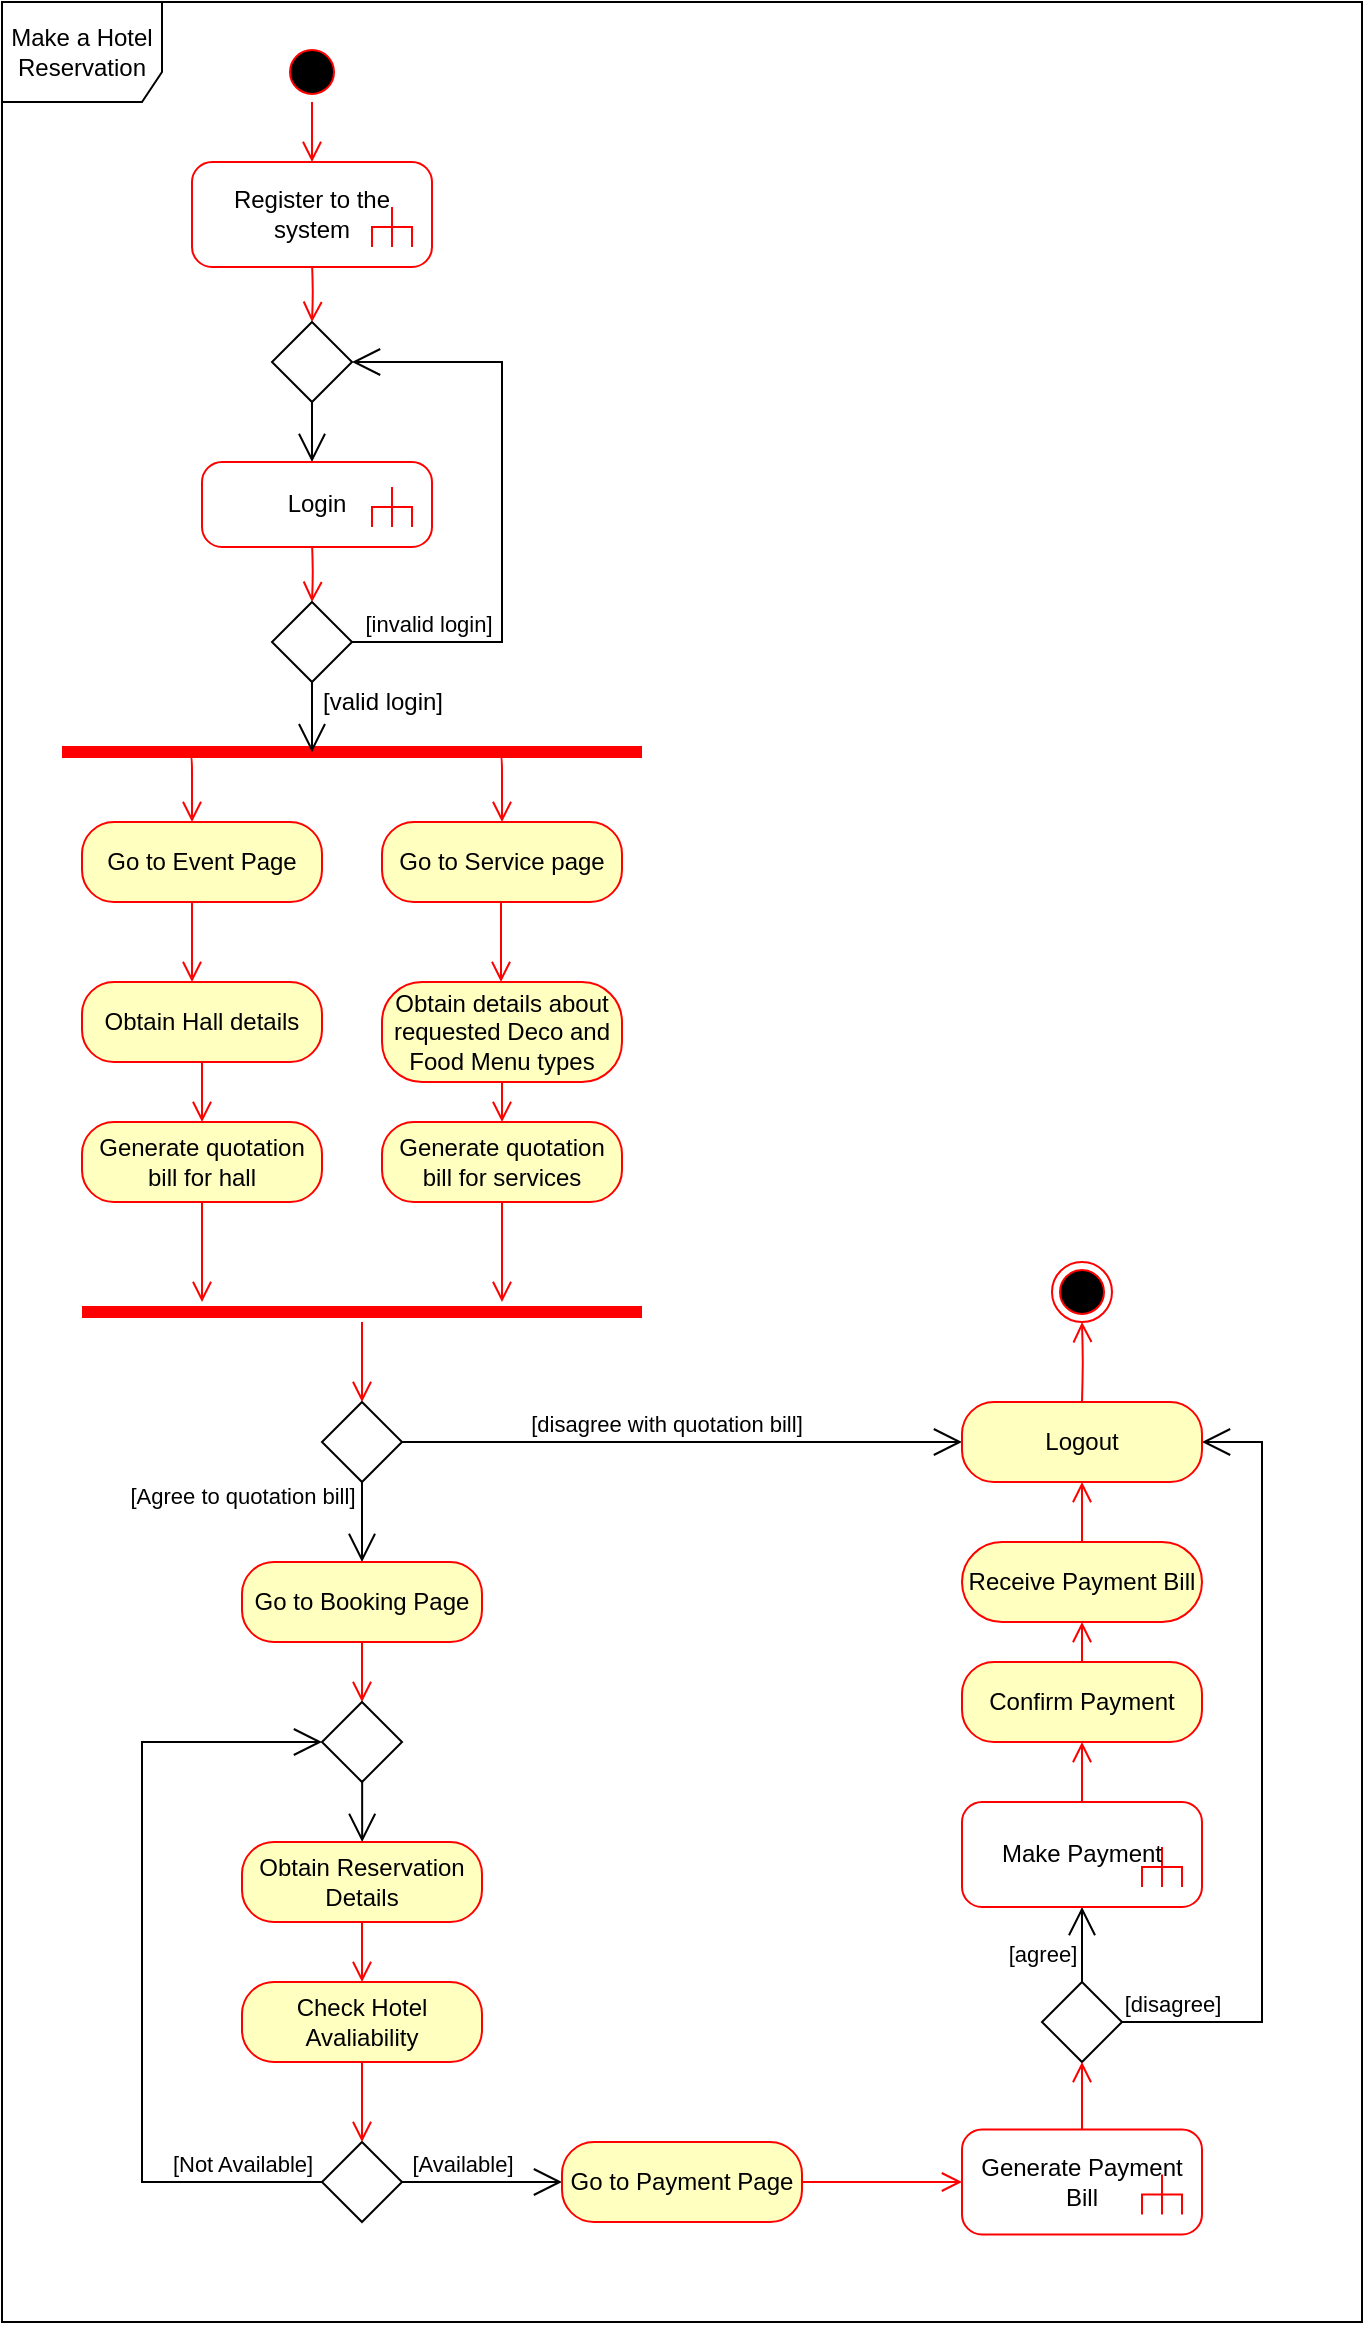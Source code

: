 <mxfile version="15.4.3" type="github">
  <diagram id="FonD3yZjuFLouaIDfz1e" name="Page-1">
    <mxGraphModel dx="1422" dy="772" grid="1" gridSize="10" guides="1" tooltips="1" connect="1" arrows="1" fold="1" page="1" pageScale="1" pageWidth="850" pageHeight="1100" math="0" shadow="0">
      <root>
        <mxCell id="0" />
        <mxCell id="1" parent="0" />
        <mxCell id="w-JFlLj-ReJTVVEn5meg-1" value="" style="ellipse;html=1;shape=startState;fillColor=#000000;strokeColor=#ff0000;" parent="1" vertex="1">
          <mxGeometry x="180" y="40" width="30" height="30" as="geometry" />
        </mxCell>
        <mxCell id="w-JFlLj-ReJTVVEn5meg-2" value="" style="edgeStyle=orthogonalEdgeStyle;html=1;verticalAlign=bottom;endArrow=open;endSize=8;strokeColor=#ff0000;" parent="1" source="w-JFlLj-ReJTVVEn5meg-1" edge="1">
          <mxGeometry relative="1" as="geometry">
            <mxPoint x="195" y="100" as="targetPoint" />
          </mxGeometry>
        </mxCell>
        <mxCell id="w-JFlLj-ReJTVVEn5meg-4" value="" style="edgeStyle=orthogonalEdgeStyle;html=1;verticalAlign=bottom;endArrow=open;endSize=8;strokeColor=#ff0000;entryX=0.5;entryY=0;entryDx=0;entryDy=0;" parent="1" target="w-JFlLj-ReJTVVEn5meg-25" edge="1">
          <mxGeometry relative="1" as="geometry">
            <mxPoint x="195.0" y="180" as="targetPoint" />
            <mxPoint x="195" y="150" as="sourcePoint" />
          </mxGeometry>
        </mxCell>
        <mxCell id="w-JFlLj-ReJTVVEn5meg-12" value="" style="edgeStyle=orthogonalEdgeStyle;html=1;verticalAlign=bottom;endArrow=open;endSize=8;strokeColor=#ff0000;exitX=0.5;exitY=1;exitDx=0;exitDy=0;entryX=0.5;entryY=0;entryDx=0;entryDy=0;" parent="1" target="w-JFlLj-ReJTVVEn5meg-35" edge="1">
          <mxGeometry relative="1" as="geometry">
            <mxPoint x="195" y="350" as="targetPoint" />
            <mxPoint x="195" y="290" as="sourcePoint" />
          </mxGeometry>
        </mxCell>
        <mxCell id="w-JFlLj-ReJTVVEn5meg-25" value="" style="shape=rhombus;html=1;verticalLabelPosition=bottom;verticalAlignment=top;" parent="1" vertex="1">
          <mxGeometry x="175" y="180" width="40" height="40" as="geometry" />
        </mxCell>
        <mxCell id="w-JFlLj-ReJTVVEn5meg-28" value="" style="edgeStyle=elbowEdgeStyle;html=1;elbow=vertical;verticalAlign=bottom;endArrow=open;rounded=0;labelBackgroundColor=none;endSize=12;exitX=0.5;exitY=1;exitDx=0;exitDy=0;entryX=0.5;entryY=0;entryDx=0;entryDy=0;" parent="1" source="w-JFlLj-ReJTVVEn5meg-25" edge="1">
          <mxGeometry x="-0.012" y="15" relative="1" as="geometry">
            <mxPoint x="195" y="250" as="targetPoint" />
            <Array as="points" />
            <mxPoint as="offset" />
          </mxGeometry>
        </mxCell>
        <mxCell id="w-JFlLj-ReJTVVEn5meg-35" value="" style="shape=rhombus;html=1;verticalLabelPosition=bottom;verticalAlignment=top;" parent="1" vertex="1">
          <mxGeometry x="175" y="320" width="40" height="40" as="geometry" />
        </mxCell>
        <mxCell id="w-JFlLj-ReJTVVEn5meg-37" value="[invalid login]" style="edgeStyle=elbowEdgeStyle;html=1;elbow=vertical;verticalAlign=bottom;endArrow=open;rounded=0;labelBackgroundColor=none;endSize=12;entryX=1;entryY=0.5;entryDx=0;entryDy=0;" parent="1" source="w-JFlLj-ReJTVVEn5meg-35" target="w-JFlLj-ReJTVVEn5meg-25" edge="1">
          <mxGeometry x="-0.741" relative="1" as="geometry">
            <mxPoint x="330" y="500" as="targetPoint" />
            <Array as="points">
              <mxPoint x="290" y="260" />
              <mxPoint x="280" y="310" />
              <mxPoint x="260" y="360" />
            </Array>
            <mxPoint as="offset" />
          </mxGeometry>
        </mxCell>
        <mxCell id="w-JFlLj-ReJTVVEn5meg-40" value="" style="shape=line;html=1;strokeWidth=6;strokeColor=#ff0000;" parent="1" vertex="1">
          <mxGeometry x="70" y="390" width="290" height="10" as="geometry" />
        </mxCell>
        <mxCell id="w-JFlLj-ReJTVVEn5meg-46" value="" style="edgeStyle=orthogonalEdgeStyle;html=1;verticalAlign=bottom;endArrow=open;endSize=8;strokeColor=#ff0000;exitX=0.75;exitY=0.5;exitDx=0;exitDy=0;exitPerimeter=0;entryX=0.5;entryY=0;entryDx=0;entryDy=0;" parent="1" source="w-JFlLj-ReJTVVEn5meg-40" target="w-JFlLj-ReJTVVEn5meg-50" edge="1">
          <mxGeometry relative="1" as="geometry">
            <mxPoint x="289.71" y="450" as="targetPoint" />
            <mxPoint x="289.71" y="400" as="sourcePoint" />
            <Array as="points">
              <mxPoint x="290" y="395" />
            </Array>
          </mxGeometry>
        </mxCell>
        <mxCell id="w-JFlLj-ReJTVVEn5meg-48" value="Go to Event Page" style="rounded=1;whiteSpace=wrap;html=1;arcSize=40;fontColor=#000000;fillColor=#ffffc0;strokeColor=#ff0000;" parent="1" vertex="1">
          <mxGeometry x="80" y="430" width="120" height="40" as="geometry" />
        </mxCell>
        <mxCell id="w-JFlLj-ReJTVVEn5meg-50" value="Go to Service page" style="rounded=1;whiteSpace=wrap;html=1;arcSize=40;fontColor=#000000;fillColor=#ffffc0;strokeColor=#ff0000;" parent="1" vertex="1">
          <mxGeometry x="230" y="430" width="120" height="40" as="geometry" />
        </mxCell>
        <mxCell id="w-JFlLj-ReJTVVEn5meg-54" value="" style="endArrow=open;endFill=1;endSize=12;html=1;exitX=0.5;exitY=1;exitDx=0;exitDy=0;entryX=0.431;entryY=0.509;entryDx=0;entryDy=0;entryPerimeter=0;" parent="1" source="w-JFlLj-ReJTVVEn5meg-35" target="w-JFlLj-ReJTVVEn5meg-40" edge="1">
          <mxGeometry width="160" relative="1" as="geometry">
            <mxPoint x="200" y="380" as="sourcePoint" />
            <mxPoint x="360" y="380" as="targetPoint" />
          </mxGeometry>
        </mxCell>
        <mxCell id="w-JFlLj-ReJTVVEn5meg-57" value="[valid login]" style="text;html=1;align=center;verticalAlign=middle;resizable=0;points=[];autosize=1;" parent="1" vertex="1">
          <mxGeometry x="190" y="360" width="80" height="20" as="geometry" />
        </mxCell>
        <mxCell id="w-JFlLj-ReJTVVEn5meg-58" value="Obtain Hall details" style="rounded=1;whiteSpace=wrap;html=1;arcSize=40;fontColor=#000000;fillColor=#ffffc0;strokeColor=#ff0000;" parent="1" vertex="1">
          <mxGeometry x="80" y="510" width="120" height="40" as="geometry" />
        </mxCell>
        <mxCell id="w-JFlLj-ReJTVVEn5meg-59" value="" style="edgeStyle=orthogonalEdgeStyle;html=1;verticalAlign=bottom;endArrow=open;endSize=8;strokeColor=#ff0000;" parent="1" source="w-JFlLj-ReJTVVEn5meg-58" edge="1">
          <mxGeometry relative="1" as="geometry">
            <mxPoint x="140" y="580" as="targetPoint" />
          </mxGeometry>
        </mxCell>
        <mxCell id="w-JFlLj-ReJTVVEn5meg-60" value="Obtain details about requested Deco and Food Menu types" style="rounded=1;whiteSpace=wrap;html=1;arcSize=40;fontColor=#000000;fillColor=#ffffc0;strokeColor=#ff0000;" parent="1" vertex="1">
          <mxGeometry x="230" y="510" width="120" height="50" as="geometry" />
        </mxCell>
        <mxCell id="w-JFlLj-ReJTVVEn5meg-61" value="" style="edgeStyle=orthogonalEdgeStyle;html=1;verticalAlign=bottom;endArrow=open;endSize=8;strokeColor=#ff0000;" parent="1" source="w-JFlLj-ReJTVVEn5meg-60" edge="1">
          <mxGeometry relative="1" as="geometry">
            <mxPoint x="290" y="580" as="targetPoint" />
          </mxGeometry>
        </mxCell>
        <mxCell id="w-JFlLj-ReJTVVEn5meg-66" value="" style="edgeStyle=orthogonalEdgeStyle;html=1;verticalAlign=bottom;endArrow=open;endSize=8;strokeColor=#ff0000;exitX=0.75;exitY=0.5;exitDx=0;exitDy=0;exitPerimeter=0;entryX=0.5;entryY=0;entryDx=0;entryDy=0;" parent="1" edge="1">
          <mxGeometry relative="1" as="geometry">
            <mxPoint x="135" y="430" as="targetPoint" />
            <mxPoint x="132.5" y="395" as="sourcePoint" />
            <Array as="points">
              <mxPoint x="135" y="395" />
            </Array>
          </mxGeometry>
        </mxCell>
        <mxCell id="w-JFlLj-ReJTVVEn5meg-69" value="" style="edgeStyle=orthogonalEdgeStyle;html=1;verticalAlign=bottom;endArrow=open;endSize=8;strokeColor=#ff0000;" parent="1" edge="1">
          <mxGeometry relative="1" as="geometry">
            <mxPoint x="289.5" y="510" as="targetPoint" />
            <mxPoint x="289.5" y="470" as="sourcePoint" />
          </mxGeometry>
        </mxCell>
        <mxCell id="w-JFlLj-ReJTVVEn5meg-72" value="" style="edgeStyle=orthogonalEdgeStyle;html=1;verticalAlign=bottom;endArrow=open;endSize=8;strokeColor=#ff0000;" parent="1" edge="1">
          <mxGeometry relative="1" as="geometry">
            <mxPoint x="135" y="510" as="targetPoint" />
            <mxPoint x="135" y="470" as="sourcePoint" />
            <Array as="points">
              <mxPoint x="135" y="470" />
              <mxPoint x="135" y="470" />
            </Array>
          </mxGeometry>
        </mxCell>
        <mxCell id="w-JFlLj-ReJTVVEn5meg-73" value="Generate quotation bill for hall" style="rounded=1;whiteSpace=wrap;html=1;arcSize=40;fontColor=#000000;fillColor=#ffffc0;strokeColor=#ff0000;" parent="1" vertex="1">
          <mxGeometry x="80" y="580" width="120" height="40" as="geometry" />
        </mxCell>
        <mxCell id="w-JFlLj-ReJTVVEn5meg-74" value="" style="edgeStyle=orthogonalEdgeStyle;html=1;verticalAlign=bottom;endArrow=open;endSize=8;strokeColor=#ff0000;" parent="1" source="w-JFlLj-ReJTVVEn5meg-73" edge="1">
          <mxGeometry relative="1" as="geometry">
            <mxPoint x="140" y="670" as="targetPoint" />
          </mxGeometry>
        </mxCell>
        <mxCell id="w-JFlLj-ReJTVVEn5meg-75" value="Generate quotation bill for services" style="rounded=1;whiteSpace=wrap;html=1;arcSize=40;fontColor=#000000;fillColor=#ffffc0;strokeColor=#ff0000;" parent="1" vertex="1">
          <mxGeometry x="230" y="580" width="120" height="40" as="geometry" />
        </mxCell>
        <mxCell id="w-JFlLj-ReJTVVEn5meg-76" value="" style="edgeStyle=orthogonalEdgeStyle;html=1;verticalAlign=bottom;endArrow=open;endSize=8;strokeColor=#ff0000;" parent="1" source="w-JFlLj-ReJTVVEn5meg-75" edge="1">
          <mxGeometry relative="1" as="geometry">
            <mxPoint x="290" y="670" as="targetPoint" />
          </mxGeometry>
        </mxCell>
        <mxCell id="w-JFlLj-ReJTVVEn5meg-77" value="" style="shape=line;html=1;strokeWidth=6;strokeColor=#ff0000;" parent="1" vertex="1">
          <mxGeometry x="80" y="670" width="280" height="10" as="geometry" />
        </mxCell>
        <mxCell id="w-JFlLj-ReJTVVEn5meg-78" value="" style="edgeStyle=orthogonalEdgeStyle;html=1;verticalAlign=bottom;endArrow=open;endSize=8;strokeColor=#ff0000;entryX=0.5;entryY=0;entryDx=0;entryDy=0;" parent="1" source="w-JFlLj-ReJTVVEn5meg-77" target="w-JFlLj-ReJTVVEn5meg-84" edge="1">
          <mxGeometry relative="1" as="geometry">
            <mxPoint x="220" y="750" as="targetPoint" />
            <Array as="points" />
          </mxGeometry>
        </mxCell>
        <mxCell id="w-JFlLj-ReJTVVEn5meg-84" value="" style="shape=rhombus;html=1;verticalLabelPosition=bottom;verticalAlignment=top;" parent="1" vertex="1">
          <mxGeometry x="200" y="720" width="40" height="40" as="geometry" />
        </mxCell>
        <mxCell id="w-JFlLj-ReJTVVEn5meg-86" value="[disagree with quotation bill]" style="edgeStyle=elbowEdgeStyle;html=1;elbow=vertical;verticalAlign=bottom;endArrow=open;rounded=0;labelBackgroundColor=none;endSize=12;entryX=0;entryY=0.5;entryDx=0;entryDy=0;" parent="1" source="w-JFlLj-ReJTVVEn5meg-84" target="Q_kL5pNG0bDg6LttERWj-12" edge="1">
          <mxGeometry x="-0.059" relative="1" as="geometry">
            <mxPoint x="320" y="830" as="targetPoint" />
            <Array as="points">
              <mxPoint x="280" y="740" />
            </Array>
            <mxPoint as="offset" />
          </mxGeometry>
        </mxCell>
        <mxCell id="w-JFlLj-ReJTVVEn5meg-87" value="[Agree to quotation bill]" style="edgeStyle=elbowEdgeStyle;html=1;elbow=vertical;verticalAlign=bottom;endArrow=open;rounded=0;labelBackgroundColor=none;endSize=12;" parent="1" source="w-JFlLj-ReJTVVEn5meg-84" edge="1">
          <mxGeometry x="-0.2" y="-60" relative="1" as="geometry">
            <mxPoint x="220" y="800" as="targetPoint" />
            <Array as="points">
              <mxPoint x="130" y="770" />
              <mxPoint x="220" y="795" />
            </Array>
            <mxPoint as="offset" />
          </mxGeometry>
        </mxCell>
        <mxCell id="w-JFlLj-ReJTVVEn5meg-92" value="Go to Booking Page" style="rounded=1;whiteSpace=wrap;html=1;arcSize=40;fontColor=#000000;fillColor=#ffffc0;strokeColor=#ff0000;" parent="1" vertex="1">
          <mxGeometry x="160" y="800" width="120" height="40" as="geometry" />
        </mxCell>
        <mxCell id="w-JFlLj-ReJTVVEn5meg-93" value="" style="edgeStyle=orthogonalEdgeStyle;html=1;verticalAlign=bottom;endArrow=open;endSize=8;strokeColor=#ff0000;entryX=0.5;entryY=0;entryDx=0;entryDy=0;" parent="1" source="w-JFlLj-ReJTVVEn5meg-92" target="w-JFlLj-ReJTVVEn5meg-98" edge="1">
          <mxGeometry relative="1" as="geometry">
            <mxPoint x="220" y="880" as="targetPoint" />
          </mxGeometry>
        </mxCell>
        <mxCell id="w-JFlLj-ReJTVVEn5meg-96" value="Obtain Reservation Details" style="rounded=1;whiteSpace=wrap;html=1;arcSize=40;fontColor=#000000;fillColor=#ffffc0;strokeColor=#ff0000;" parent="1" vertex="1">
          <mxGeometry x="160" y="940" width="120" height="40" as="geometry" />
        </mxCell>
        <mxCell id="w-JFlLj-ReJTVVEn5meg-97" value="" style="edgeStyle=orthogonalEdgeStyle;html=1;verticalAlign=bottom;endArrow=open;endSize=8;strokeColor=#ff0000;entryX=0.5;entryY=0;entryDx=0;entryDy=0;" parent="1" source="w-JFlLj-ReJTVVEn5meg-96" target="Q_kL5pNG0bDg6LttERWj-2" edge="1">
          <mxGeometry relative="1" as="geometry">
            <mxPoint x="220" y="1010" as="targetPoint" />
          </mxGeometry>
        </mxCell>
        <mxCell id="w-JFlLj-ReJTVVEn5meg-98" value="" style="shape=rhombus;html=1;verticalLabelPosition=bottom;verticalAlignment=top;" parent="1" vertex="1">
          <mxGeometry x="200" y="870" width="40" height="40" as="geometry" />
        </mxCell>
        <mxCell id="w-JFlLj-ReJTVVEn5meg-100" value="" style="edgeStyle=elbowEdgeStyle;html=1;elbow=vertical;verticalAlign=bottom;endArrow=open;rounded=0;labelBackgroundColor=none;endSize=12;exitX=0.502;exitY=0.99;exitDx=0;exitDy=0;exitPerimeter=0;entryX=0.5;entryY=0;entryDx=0;entryDy=0;" parent="1" source="w-JFlLj-ReJTVVEn5meg-98" target="w-JFlLj-ReJTVVEn5meg-96" edge="1">
          <mxGeometry x="0.5" y="22" relative="1" as="geometry">
            <mxPoint x="221" y="950" as="targetPoint" />
            <mxPoint x="221.0" y="910" as="sourcePoint" />
            <Array as="points">
              <mxPoint x="221" y="940" />
            </Array>
            <mxPoint x="-42" y="-10" as="offset" />
          </mxGeometry>
        </mxCell>
        <mxCell id="w-JFlLj-ReJTVVEn5meg-103" value="" style="shape=rhombus;html=1;verticalLabelPosition=bottom;verticalAlignment=top;" parent="1" vertex="1">
          <mxGeometry x="200" y="1090" width="40" height="40" as="geometry" />
        </mxCell>
        <mxCell id="w-JFlLj-ReJTVVEn5meg-105" value="[Available]" style="edgeStyle=elbowEdgeStyle;html=1;elbow=vertical;verticalAlign=bottom;endArrow=open;rounded=0;labelBackgroundColor=none;endSize=12;entryX=0;entryY=0.5;entryDx=0;entryDy=0;" parent="1" target="Q_kL5pNG0bDg6LttERWj-23" edge="1">
          <mxGeometry x="-0.25" relative="1" as="geometry">
            <mxPoint x="300" y="1110" as="targetPoint" />
            <Array as="points">
              <mxPoint x="260" y="1110" />
              <mxPoint x="250" y="1060" />
            </Array>
            <mxPoint x="240" y="1110" as="sourcePoint" />
            <mxPoint as="offset" />
          </mxGeometry>
        </mxCell>
        <mxCell id="w-JFlLj-ReJTVVEn5meg-106" value="[Not Available]" style="edgeStyle=elbowEdgeStyle;html=1;elbow=vertical;verticalAlign=bottom;endArrow=open;rounded=0;labelBackgroundColor=none;endSize=12;entryX=0;entryY=0.5;entryDx=0;entryDy=0;" parent="1" source="w-JFlLj-ReJTVVEn5meg-103" target="w-JFlLj-ReJTVVEn5meg-98" edge="1">
          <mxGeometry x="-0.8" relative="1" as="geometry">
            <mxPoint x="120" y="1080" as="targetPoint" />
            <Array as="points">
              <mxPoint x="110" y="950" />
            </Array>
            <mxPoint as="offset" />
          </mxGeometry>
        </mxCell>
        <mxCell id="w-JFlLj-ReJTVVEn5meg-111" value="Make a Hotel Reservation" style="shape=umlFrame;whiteSpace=wrap;html=1;width=80;height=50;" parent="1" vertex="1">
          <mxGeometry x="40" y="20" width="680" height="1160" as="geometry" />
        </mxCell>
        <mxCell id="Q_kL5pNG0bDg6LttERWj-2" value="Check Hotel Avaliability" style="rounded=1;whiteSpace=wrap;html=1;arcSize=40;fontColor=#000000;fillColor=#ffffc0;strokeColor=#ff0000;" parent="1" vertex="1">
          <mxGeometry x="160" y="1010" width="120" height="40" as="geometry" />
        </mxCell>
        <mxCell id="Q_kL5pNG0bDg6LttERWj-3" value="" style="edgeStyle=orthogonalEdgeStyle;html=1;verticalAlign=bottom;endArrow=open;endSize=8;strokeColor=#ff0000;entryX=0.5;entryY=0;entryDx=0;entryDy=0;" parent="1" source="Q_kL5pNG0bDg6LttERWj-2" target="w-JFlLj-ReJTVVEn5meg-103" edge="1">
          <mxGeometry relative="1" as="geometry">
            <mxPoint x="220" y="1090" as="targetPoint" />
          </mxGeometry>
        </mxCell>
        <mxCell id="Q_kL5pNG0bDg6LttERWj-4" value="" style="shape=rhombus;html=1;verticalLabelPosition=bottom;verticalAlignment=top;" parent="1" vertex="1">
          <mxGeometry x="560" y="1010" width="40" height="40" as="geometry" />
        </mxCell>
        <mxCell id="Q_kL5pNG0bDg6LttERWj-6" value="[disagree]" style="edgeStyle=elbowEdgeStyle;html=1;elbow=vertical;verticalAlign=bottom;endArrow=open;rounded=0;labelBackgroundColor=none;endSize=12;entryX=1;entryY=0.5;entryDx=0;entryDy=0;" parent="1" source="Q_kL5pNG0bDg6LttERWj-4" target="Q_kL5pNG0bDg6LttERWj-12" edge="1">
          <mxGeometry x="-0.872" relative="1" as="geometry">
            <mxPoint x="750" y="1130" as="targetPoint" />
            <Array as="points">
              <mxPoint x="670" y="980" />
              <mxPoint x="650" y="1110" />
            </Array>
            <mxPoint as="offset" />
          </mxGeometry>
        </mxCell>
        <mxCell id="Q_kL5pNG0bDg6LttERWj-7" value="[agree]" style="edgeStyle=elbowEdgeStyle;html=1;elbow=vertical;verticalAlign=bottom;endArrow=open;rounded=0;labelBackgroundColor=none;endSize=12;exitX=0.5;exitY=0;exitDx=0;exitDy=0;entryX=0.5;entryY=1;entryDx=0;entryDy=0;entryPerimeter=0;" parent="1" source="Q_kL5pNG0bDg6LttERWj-4" target="Q_kL5pNG0bDg6LttERWj-9" edge="1">
          <mxGeometry x="-0.704" y="20" relative="1" as="geometry">
            <mxPoint x="470" y="972.5" as="targetPoint" />
            <mxPoint x="470" y="1022.5" as="sourcePoint" />
            <Array as="points">
              <mxPoint x="540" y="997.5" />
            </Array>
            <mxPoint as="offset" />
          </mxGeometry>
        </mxCell>
        <mxCell id="Q_kL5pNG0bDg6LttERWj-8" value="Generate Payment Bill" style="html=1;shape=mxgraph.sysml.callBehAct;whiteSpace=wrap;align=center;strokeColor=#FF0000;" parent="1" vertex="1">
          <mxGeometry x="520" y="1083.75" width="120" height="52.5" as="geometry" />
        </mxCell>
        <mxCell id="Q_kL5pNG0bDg6LttERWj-9" value="Make Payment" style="html=1;shape=mxgraph.sysml.callBehAct;whiteSpace=wrap;align=center;strokeColor=#FF0000;" parent="1" vertex="1">
          <mxGeometry x="520" y="920" width="120" height="52.5" as="geometry" />
        </mxCell>
        <mxCell id="Q_kL5pNG0bDg6LttERWj-10" value="Confirm Payment" style="rounded=1;whiteSpace=wrap;html=1;arcSize=40;fontColor=#000000;fillColor=#ffffc0;strokeColor=#ff0000;" parent="1" vertex="1">
          <mxGeometry x="520" y="850" width="120" height="40" as="geometry" />
        </mxCell>
        <mxCell id="Q_kL5pNG0bDg6LttERWj-11" value="Receive Payment Bill" style="rounded=1;whiteSpace=wrap;html=1;arcSize=50;fontColor=#000000;fillColor=#ffffc0;strokeColor=#ff0000;" parent="1" vertex="1">
          <mxGeometry x="520" y="790" width="120" height="40" as="geometry" />
        </mxCell>
        <mxCell id="Q_kL5pNG0bDg6LttERWj-12" value="Logout" style="rounded=1;whiteSpace=wrap;html=1;arcSize=40;fontColor=#000000;fillColor=#ffffc0;strokeColor=#ff0000;" parent="1" vertex="1">
          <mxGeometry x="520" y="720" width="120" height="40" as="geometry" />
        </mxCell>
        <mxCell id="Q_kL5pNG0bDg6LttERWj-18" value="" style="edgeStyle=orthogonalEdgeStyle;html=1;verticalAlign=bottom;endArrow=open;endSize=8;strokeColor=#ff0000;exitX=0.5;exitY=0;exitDx=0;exitDy=0;entryX=0.5;entryY=1;entryDx=0;entryDy=0;" parent="1" source="Q_kL5pNG0bDg6LttERWj-11" target="Q_kL5pNG0bDg6LttERWj-12" edge="1">
          <mxGeometry relative="1" as="geometry">
            <mxPoint x="579.5" y="770" as="targetPoint" />
            <Array as="points" />
            <mxPoint x="579.5" y="800" as="sourcePoint" />
          </mxGeometry>
        </mxCell>
        <mxCell id="Q_kL5pNG0bDg6LttERWj-19" value="" style="edgeStyle=orthogonalEdgeStyle;html=1;verticalAlign=bottom;endArrow=open;endSize=8;strokeColor=#ff0000;exitX=0.5;exitY=0;exitDx=0;exitDy=0;entryX=0.5;entryY=1;entryDx=0;entryDy=0;" parent="1" source="Q_kL5pNG0bDg6LttERWj-10" target="Q_kL5pNG0bDg6LttERWj-11" edge="1">
          <mxGeometry relative="1" as="geometry">
            <mxPoint x="579.5" y="860" as="targetPoint" />
            <Array as="points" />
            <mxPoint x="579.5" y="890" as="sourcePoint" />
          </mxGeometry>
        </mxCell>
        <mxCell id="Q_kL5pNG0bDg6LttERWj-20" value="" style="edgeStyle=orthogonalEdgeStyle;html=1;verticalAlign=bottom;endArrow=open;endSize=8;strokeColor=#ff0000;entryX=0.5;entryY=1;entryDx=0;entryDy=0;" parent="1" target="Q_kL5pNG0bDg6LttERWj-21" edge="1">
          <mxGeometry relative="1" as="geometry">
            <mxPoint x="579.5" y="645" as="targetPoint" />
            <Array as="points" />
            <mxPoint x="580" y="720" as="sourcePoint" />
          </mxGeometry>
        </mxCell>
        <mxCell id="Q_kL5pNG0bDg6LttERWj-21" value="" style="ellipse;html=1;shape=endState;fillColor=#000000;strokeColor=#ff0000;" parent="1" vertex="1">
          <mxGeometry x="565" y="650" width="30" height="30" as="geometry" />
        </mxCell>
        <mxCell id="Q_kL5pNG0bDg6LttERWj-23" value="Go to Payment Page" style="rounded=1;whiteSpace=wrap;html=1;arcSize=40;fontColor=#000000;fillColor=#ffffc0;strokeColor=#ff0000;" parent="1" vertex="1">
          <mxGeometry x="320" y="1090" width="120" height="40" as="geometry" />
        </mxCell>
        <mxCell id="Q_kL5pNG0bDg6LttERWj-24" value="" style="edgeStyle=orthogonalEdgeStyle;html=1;verticalAlign=bottom;endArrow=open;endSize=8;strokeColor=#ff0000;exitX=1;exitY=0.5;exitDx=0;exitDy=0;entryX=0;entryY=0.5;entryDx=0;entryDy=0;entryPerimeter=0;" parent="1" source="Q_kL5pNG0bDg6LttERWj-23" target="Q_kL5pNG0bDg6LttERWj-8" edge="1">
          <mxGeometry relative="1" as="geometry">
            <mxPoint x="460" y="1070" as="targetPoint" />
            <Array as="points" />
            <mxPoint x="460" y="1100" as="sourcePoint" />
          </mxGeometry>
        </mxCell>
        <mxCell id="Q_kL5pNG0bDg6LttERWj-25" value="" style="edgeStyle=orthogonalEdgeStyle;html=1;verticalAlign=bottom;endArrow=open;endSize=8;strokeColor=#ff0000;exitX=0.5;exitY=0;exitDx=0;exitDy=0;entryX=0.5;entryY=1;entryDx=0;entryDy=0;exitPerimeter=0;" parent="1" source="Q_kL5pNG0bDg6LttERWj-8" target="Q_kL5pNG0bDg6LttERWj-4" edge="1">
          <mxGeometry relative="1" as="geometry">
            <mxPoint x="579.41" y="1050" as="targetPoint" />
            <Array as="points" />
            <mxPoint x="579.41" y="1080" as="sourcePoint" />
          </mxGeometry>
        </mxCell>
        <mxCell id="Q_kL5pNG0bDg6LttERWj-26" value="&lt;span&gt;Register to the system&lt;/span&gt;" style="html=1;shape=mxgraph.sysml.callBehAct;whiteSpace=wrap;align=center;strokeColor=#FF0000;" parent="1" vertex="1">
          <mxGeometry x="135" y="100" width="120" height="52.5" as="geometry" />
        </mxCell>
        <mxCell id="Q_kL5pNG0bDg6LttERWj-27" value="Login" style="html=1;shape=mxgraph.sysml.callBehAct;whiteSpace=wrap;align=center;strokeColor=#FF0000;" parent="1" vertex="1">
          <mxGeometry x="140" y="250" width="115" height="42.5" as="geometry" />
        </mxCell>
        <mxCell id="Q_kL5pNG0bDg6LttERWj-28" value="" style="edgeStyle=orthogonalEdgeStyle;html=1;verticalAlign=bottom;endArrow=open;endSize=8;strokeColor=#ff0000;exitX=0.5;exitY=0;exitDx=0;exitDy=0;entryX=0.5;entryY=1;entryDx=0;entryDy=0;exitPerimeter=0;" parent="1" source="Q_kL5pNG0bDg6LttERWj-9" target="Q_kL5pNG0bDg6LttERWj-10" edge="1">
          <mxGeometry relative="1" as="geometry">
            <mxPoint x="579.8" y="900" as="targetPoint" />
            <Array as="points" />
            <mxPoint x="579.8" y="930" as="sourcePoint" />
          </mxGeometry>
        </mxCell>
      </root>
    </mxGraphModel>
  </diagram>
</mxfile>
